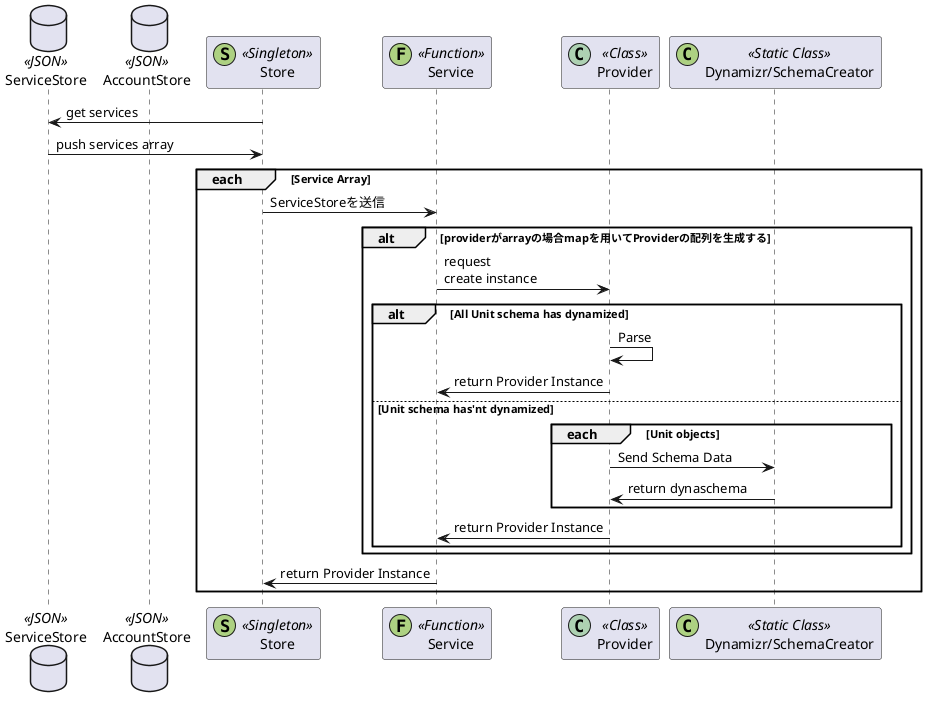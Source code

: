 @startuml

database ServiceStore <<JSON>>
database AccountStore <<JSON>>

participant Store <<(S, #ADD182)Singleton>>
participant Service <<(F, #ADD182)Function>>
participant Provider <<(C,#ADD1B2)Class>>
participant "Dynamizr/SchemaCreator" as schemaCreator <<(C, #ADD182)Static Class>>

Store -> ServiceStore : get services
ServiceStore -> Store : push services array
group each [Service Array]
    Store -> Service: ServiceStoreを送信
    alt providerがarrayの場合mapを用いてProviderの配列を生成する
        Service -> Provider: request\ncreate instance
        alt All Unit schema has dynamized
            Provider -> Provider: Parse
            Provider -> Service: return Provider Instance
            else Unit schema has'nt dynamized
                group each [Unit objects]
                    Provider -> schemaCreator: Send Schema Data
                    schemaCreator -> Provider: return dynaschema
                end
            Provider -> Service: return Provider Instance
        end
    end
    Service -> Store: return Provider Instance
end

@enduml
